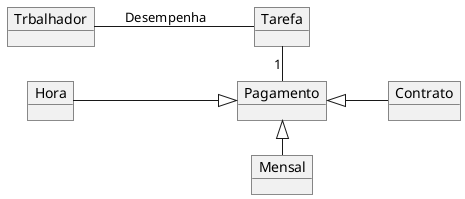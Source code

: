 @startuml mod05ima07
object "Trbalhador" as tr
object "Tarefa" as ta
object "Hora" as ho
object "Pagamento" as pa
object "Contrato" as co
object "Mensal" as me
left to right direction
tr -- ta : Desempenha
ta -right-"1" pa
ho --|> pa
co -up-|> pa
me -left-|> pa
@enduml
